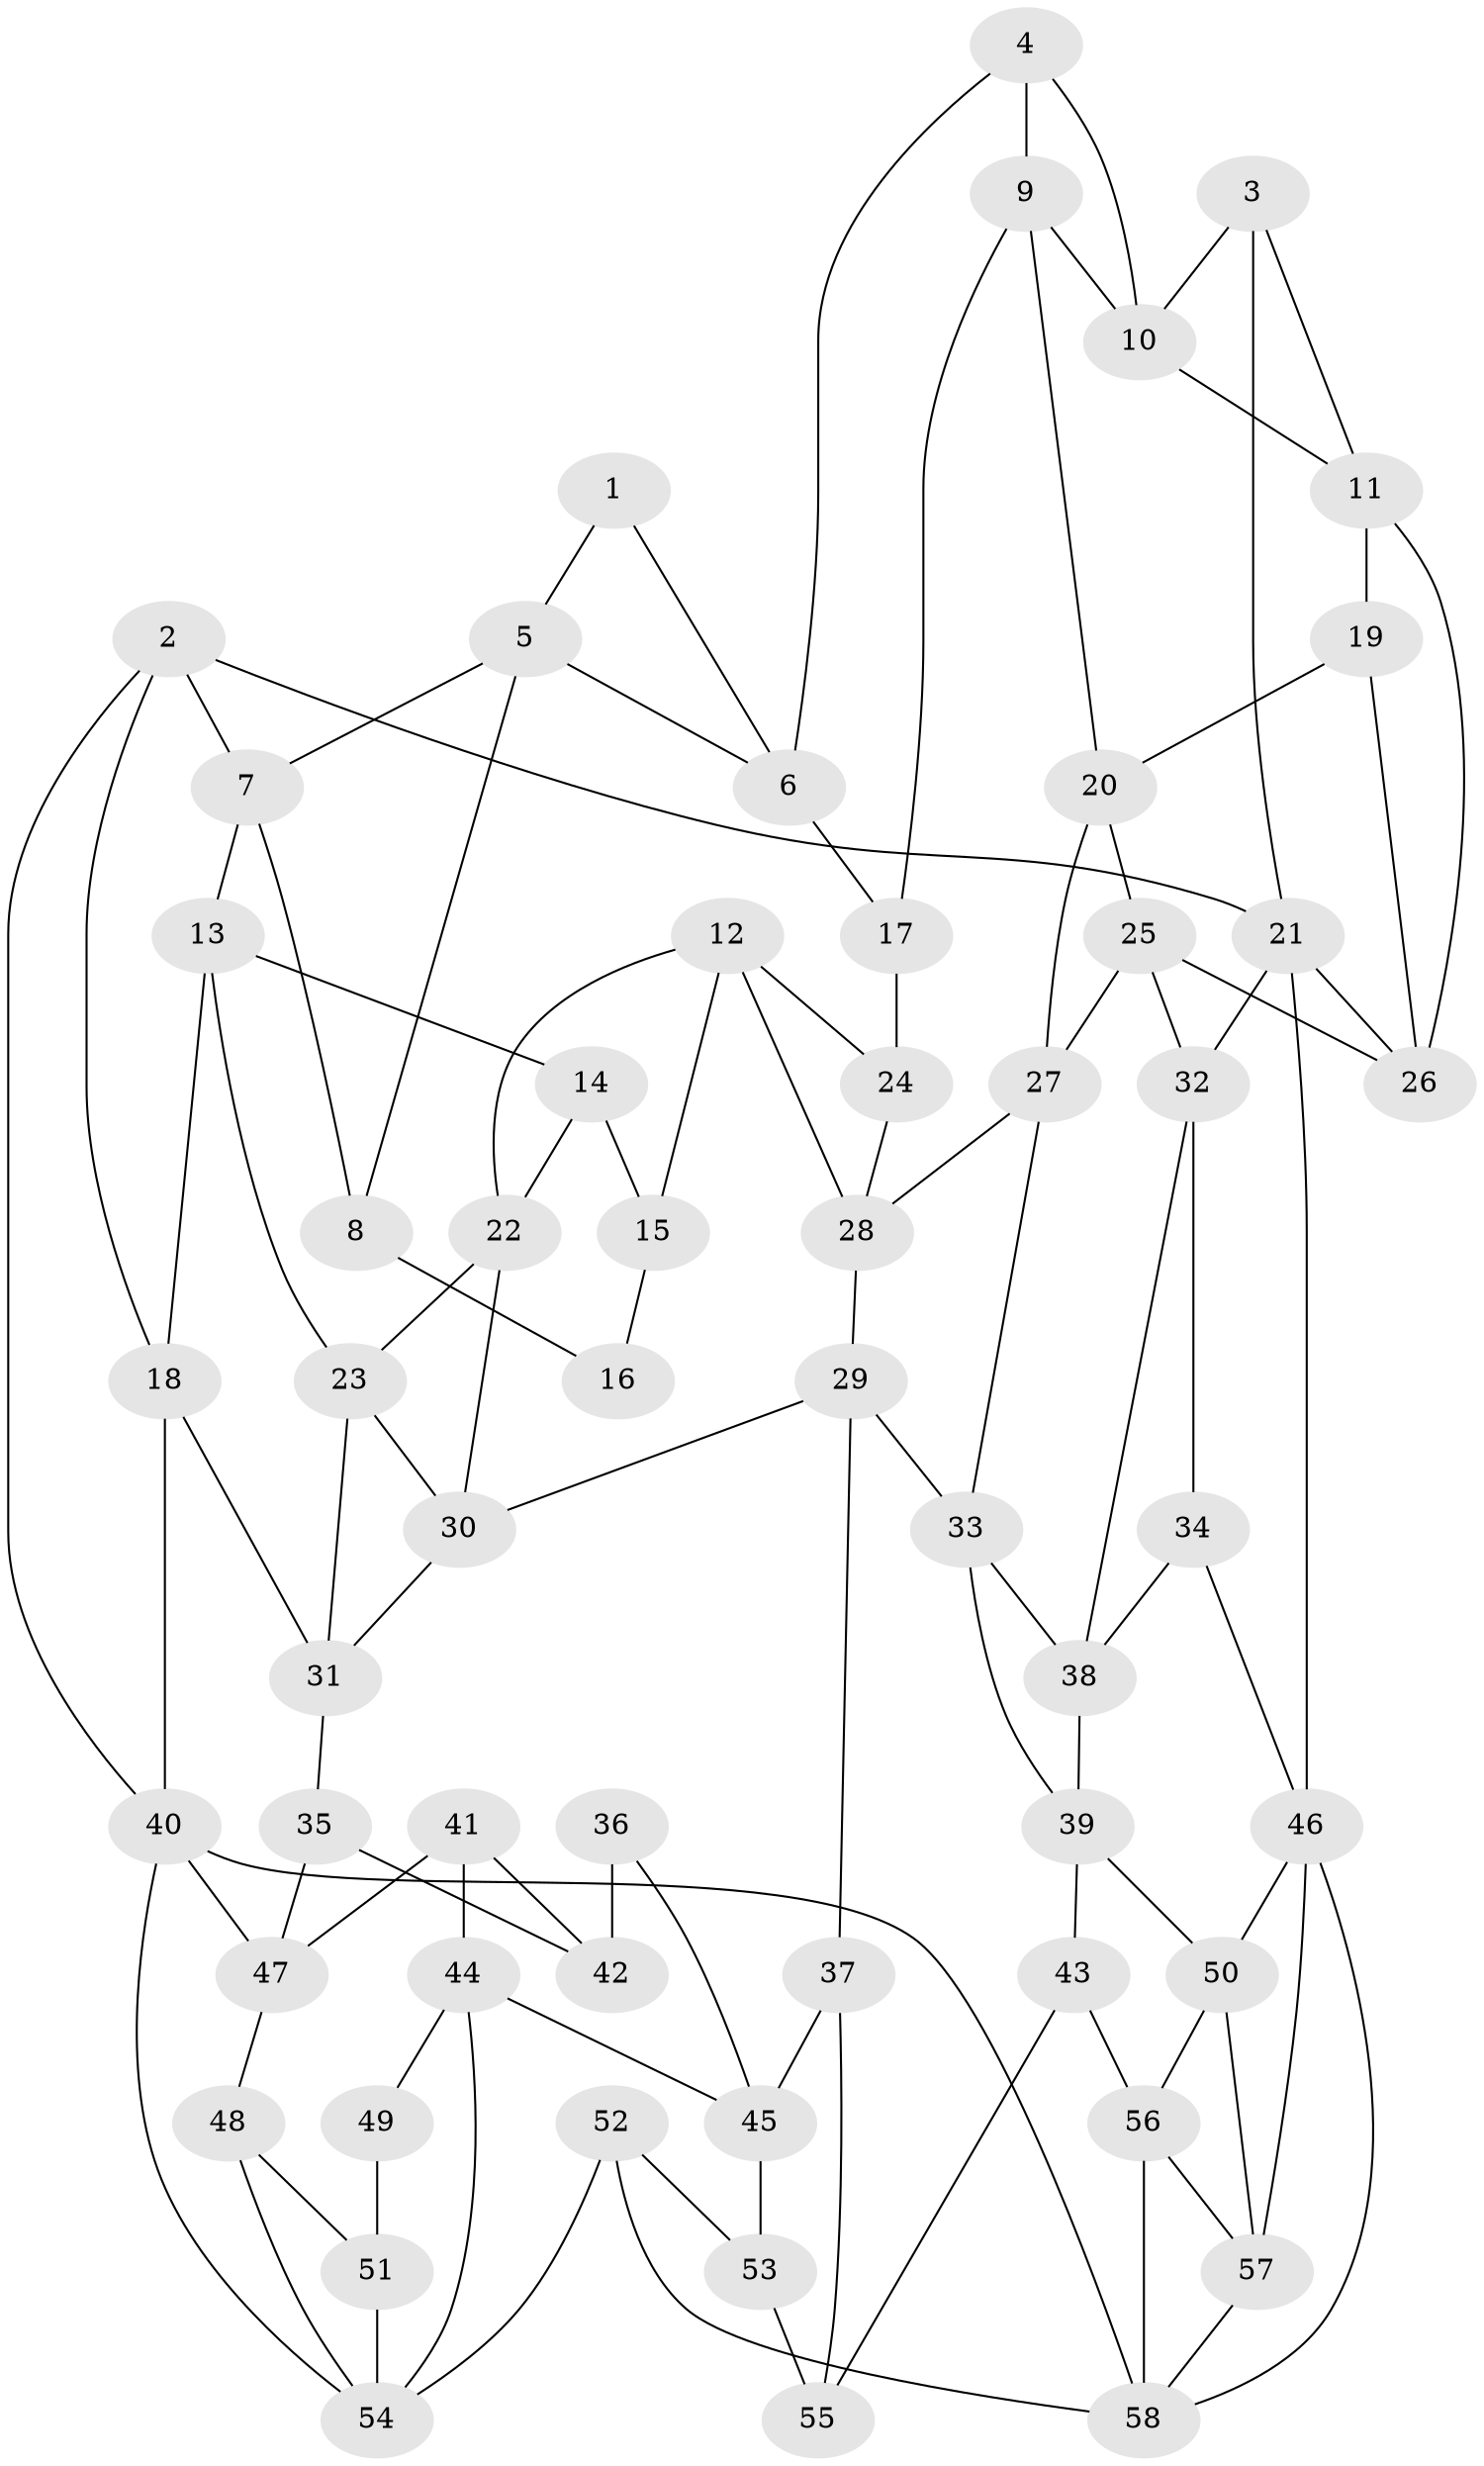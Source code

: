// original degree distribution, {3: 0.017391304347826087, 4: 0.23478260869565218, 6: 0.20869565217391303, 5: 0.5391304347826087}
// Generated by graph-tools (version 1.1) at 2025/03/03/09/25 03:03:17]
// undirected, 58 vertices, 105 edges
graph export_dot {
graph [start="1"]
  node [color=gray90,style=filled];
  1;
  2;
  3;
  4;
  5;
  6;
  7;
  8;
  9;
  10;
  11;
  12;
  13;
  14;
  15;
  16;
  17;
  18;
  19;
  20;
  21;
  22;
  23;
  24;
  25;
  26;
  27;
  28;
  29;
  30;
  31;
  32;
  33;
  34;
  35;
  36;
  37;
  38;
  39;
  40;
  41;
  42;
  43;
  44;
  45;
  46;
  47;
  48;
  49;
  50;
  51;
  52;
  53;
  54;
  55;
  56;
  57;
  58;
  1 -- 5 [weight=1.0];
  1 -- 6 [weight=1.0];
  2 -- 7 [weight=1.0];
  2 -- 18 [weight=1.0];
  2 -- 21 [weight=1.0];
  2 -- 40 [weight=1.0];
  3 -- 10 [weight=1.0];
  3 -- 11 [weight=1.0];
  3 -- 21 [weight=1.0];
  4 -- 6 [weight=1.0];
  4 -- 9 [weight=1.0];
  4 -- 10 [weight=1.0];
  5 -- 6 [weight=1.0];
  5 -- 7 [weight=1.0];
  5 -- 8 [weight=1.0];
  6 -- 17 [weight=1.0];
  7 -- 8 [weight=1.0];
  7 -- 13 [weight=1.0];
  8 -- 16 [weight=2.0];
  9 -- 10 [weight=1.0];
  9 -- 17 [weight=1.0];
  9 -- 20 [weight=1.0];
  10 -- 11 [weight=1.0];
  11 -- 19 [weight=1.0];
  11 -- 26 [weight=1.0];
  12 -- 15 [weight=1.0];
  12 -- 22 [weight=1.0];
  12 -- 24 [weight=1.0];
  12 -- 28 [weight=1.0];
  13 -- 14 [weight=1.0];
  13 -- 18 [weight=1.0];
  13 -- 23 [weight=1.0];
  14 -- 15 [weight=1.0];
  14 -- 22 [weight=1.0];
  15 -- 16 [weight=2.0];
  17 -- 24 [weight=2.0];
  18 -- 31 [weight=1.0];
  18 -- 40 [weight=1.0];
  19 -- 20 [weight=1.0];
  19 -- 26 [weight=1.0];
  20 -- 25 [weight=1.0];
  20 -- 27 [weight=1.0];
  21 -- 26 [weight=1.0];
  21 -- 32 [weight=1.0];
  21 -- 46 [weight=1.0];
  22 -- 23 [weight=1.0];
  22 -- 30 [weight=1.0];
  23 -- 30 [weight=1.0];
  23 -- 31 [weight=1.0];
  24 -- 28 [weight=1.0];
  25 -- 26 [weight=1.0];
  25 -- 27 [weight=1.0];
  25 -- 32 [weight=1.0];
  27 -- 28 [weight=1.0];
  27 -- 33 [weight=1.0];
  28 -- 29 [weight=1.0];
  29 -- 30 [weight=1.0];
  29 -- 33 [weight=1.0];
  29 -- 37 [weight=1.0];
  30 -- 31 [weight=1.0];
  31 -- 35 [weight=1.0];
  32 -- 34 [weight=1.0];
  32 -- 38 [weight=1.0];
  33 -- 38 [weight=1.0];
  33 -- 39 [weight=1.0];
  34 -- 38 [weight=1.0];
  34 -- 46 [weight=1.0];
  35 -- 42 [weight=1.0];
  35 -- 47 [weight=1.0];
  36 -- 42 [weight=2.0];
  36 -- 45 [weight=1.0];
  37 -- 45 [weight=1.0];
  37 -- 55 [weight=1.0];
  38 -- 39 [weight=1.0];
  39 -- 43 [weight=1.0];
  39 -- 50 [weight=1.0];
  40 -- 47 [weight=1.0];
  40 -- 54 [weight=1.0];
  40 -- 58 [weight=1.0];
  41 -- 42 [weight=1.0];
  41 -- 44 [weight=1.0];
  41 -- 47 [weight=1.0];
  43 -- 55 [weight=1.0];
  43 -- 56 [weight=1.0];
  44 -- 45 [weight=1.0];
  44 -- 49 [weight=1.0];
  44 -- 54 [weight=1.0];
  45 -- 53 [weight=1.0];
  46 -- 50 [weight=1.0];
  46 -- 57 [weight=1.0];
  46 -- 58 [weight=1.0];
  47 -- 48 [weight=1.0];
  48 -- 51 [weight=1.0];
  48 -- 54 [weight=1.0];
  49 -- 51 [weight=2.0];
  50 -- 56 [weight=1.0];
  50 -- 57 [weight=1.0];
  51 -- 54 [weight=1.0];
  52 -- 53 [weight=1.0];
  52 -- 54 [weight=1.0];
  52 -- 58 [weight=1.0];
  53 -- 55 [weight=2.0];
  56 -- 57 [weight=1.0];
  56 -- 58 [weight=1.0];
  57 -- 58 [weight=1.0];
}
